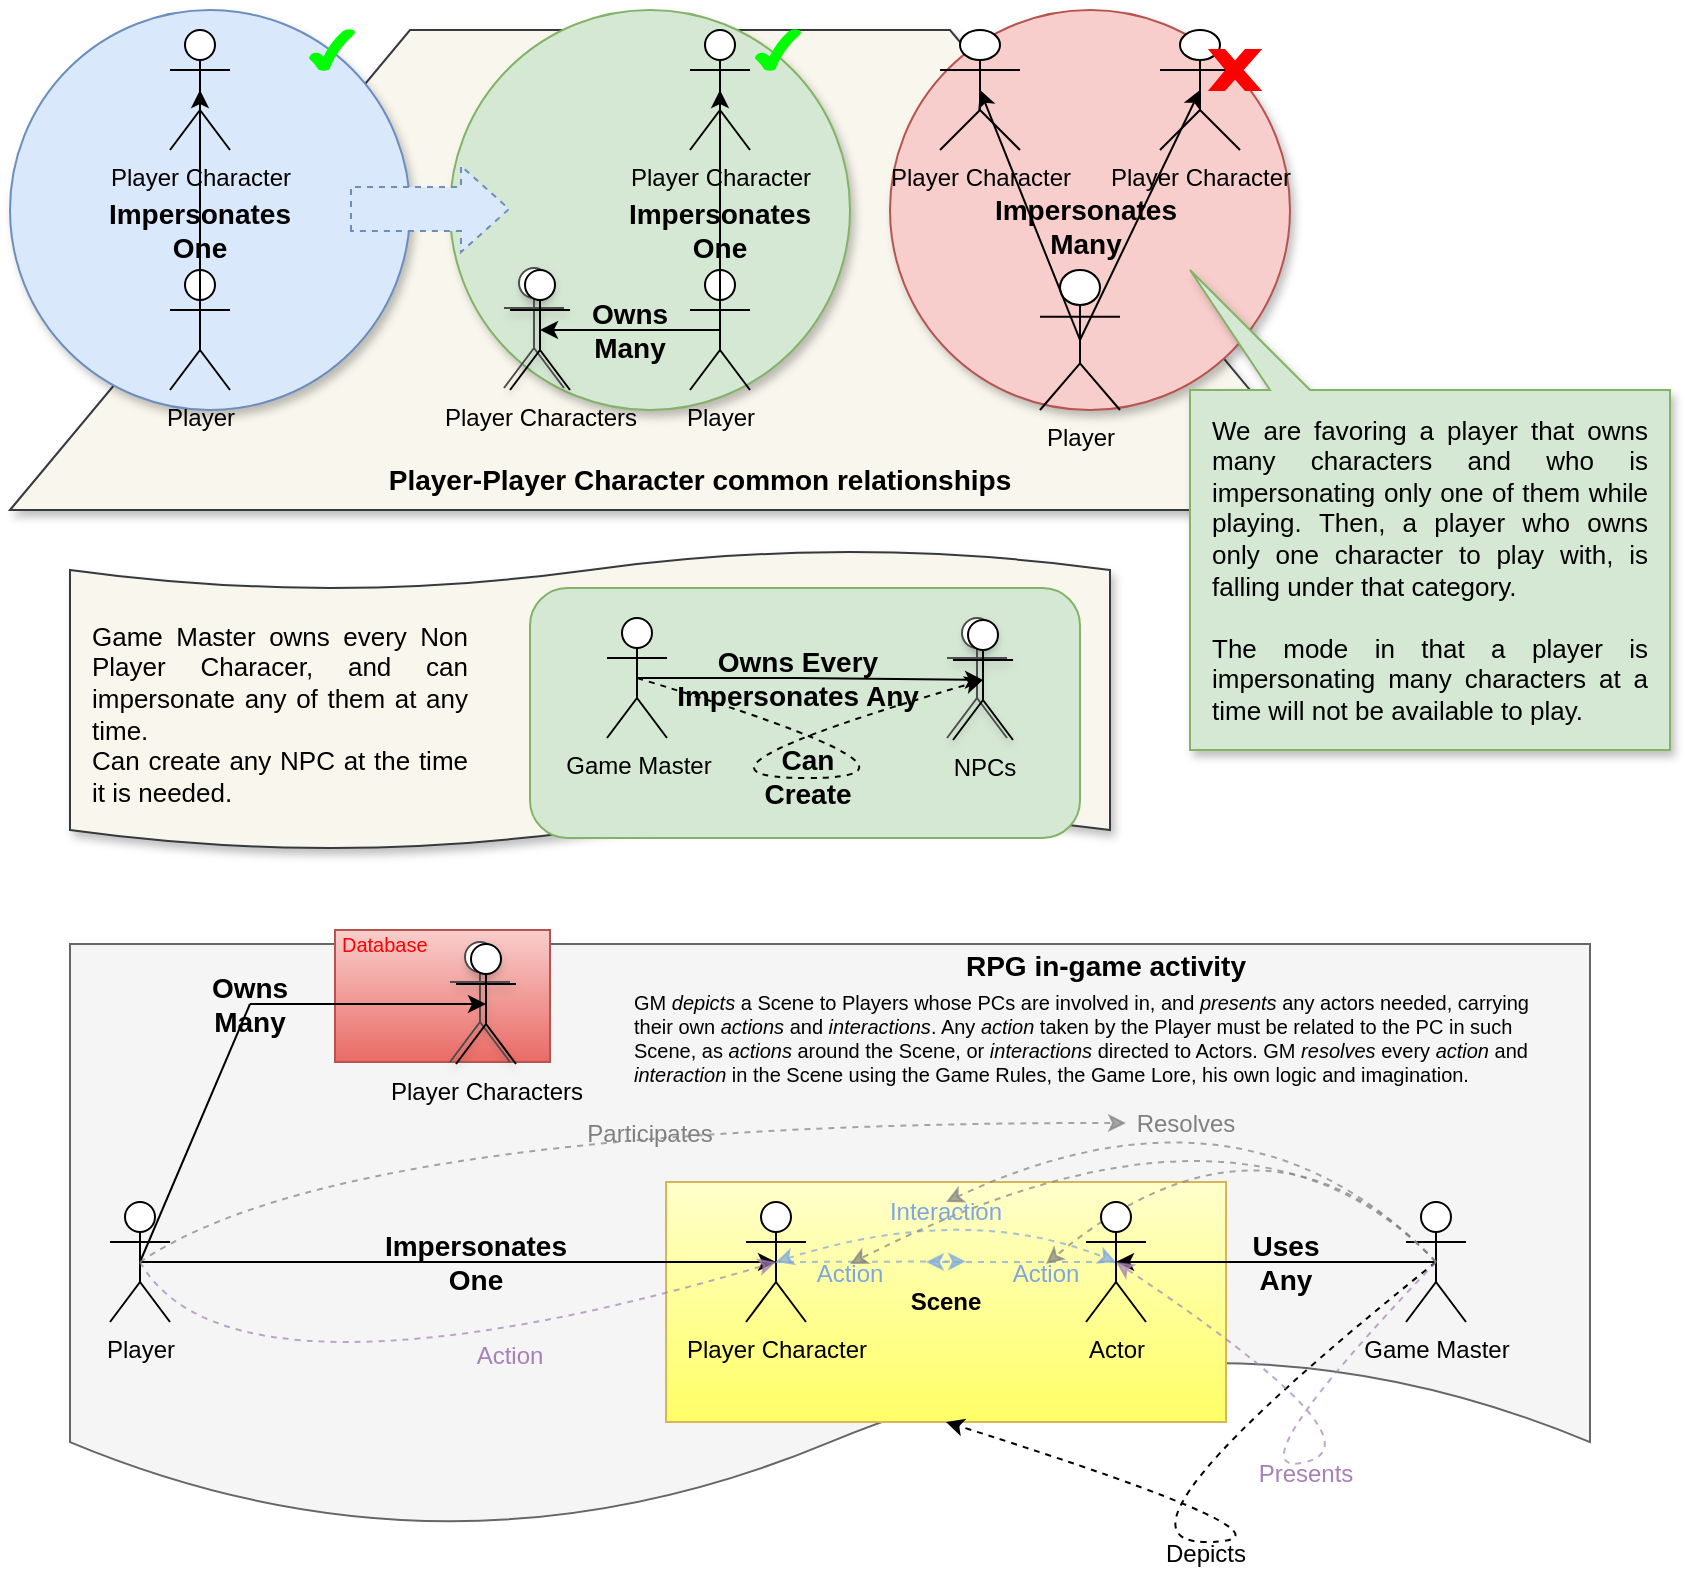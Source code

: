 <mxfile version="20.3.7" type="github">
  <diagram id="R2lEEEUBdFMjLlhIrx00" name="Page-1">
    <mxGraphModel dx="1422" dy="833" grid="1" gridSize="10" guides="1" tooltips="1" connect="1" arrows="1" fold="1" page="1" pageScale="1" pageWidth="850" pageHeight="1100" math="0" shadow="0" extFonts="Permanent Marker^https://fonts.googleapis.com/css?family=Permanent+Marker">
      <root>
        <mxCell id="0" />
        <mxCell id="1" parent="0" />
        <mxCell id="aou195hVtxNa3PgW23SX-64" value="" style="group" parent="1" vertex="1" connectable="0">
          <mxGeometry x="40" y="280" width="520" height="150" as="geometry" />
        </mxCell>
        <mxCell id="aou195hVtxNa3PgW23SX-57" value="" style="shape=tape;whiteSpace=wrap;html=1;shadow=1;fontSize=14;size=0.133;fillColor=#f9f7ed;strokeColor=#36393d;" parent="aou195hVtxNa3PgW23SX-64" vertex="1">
          <mxGeometry width="520" height="150" as="geometry" />
        </mxCell>
        <mxCell id="aou195hVtxNa3PgW23SX-55" value="" style="group" parent="aou195hVtxNa3PgW23SX-64" vertex="1" connectable="0">
          <mxGeometry x="230" y="19" width="275" height="125" as="geometry" />
        </mxCell>
        <mxCell id="aou195hVtxNa3PgW23SX-54" value="" style="rounded=1;whiteSpace=wrap;html=1;shadow=0;strokeColor=#82b366;fontSize=14;fillColor=#d5e8d4;" parent="aou195hVtxNa3PgW23SX-55" vertex="1">
          <mxGeometry width="275" height="125" as="geometry" />
        </mxCell>
        <mxCell id="aou195hVtxNa3PgW23SX-9" value="Game Master" style="shape=umlActor;verticalLabelPosition=bottom;verticalAlign=top;html=1;outlineConnect=0;" parent="aou195hVtxNa3PgW23SX-55" vertex="1">
          <mxGeometry x="38.5" y="15" width="30" height="60" as="geometry" />
        </mxCell>
        <mxCell id="aou195hVtxNa3PgW23SX-45" value="" style="shape=umlActor;verticalLabelPosition=bottom;verticalAlign=top;html=1;outlineConnect=0;strokeColor=#4D4D4D;shadow=1;container=0;" parent="aou195hVtxNa3PgW23SX-55" vertex="1">
          <mxGeometry x="208.5" y="15" width="30" height="60" as="geometry" />
        </mxCell>
        <mxCell id="aou195hVtxNa3PgW23SX-46" value="NPCs" style="shape=umlActor;verticalLabelPosition=bottom;verticalAlign=top;html=1;outlineConnect=0;container=0;" parent="aou195hVtxNa3PgW23SX-55" vertex="1">
          <mxGeometry x="211.5" y="16" width="30" height="60" as="geometry" />
        </mxCell>
        <mxCell id="aou195hVtxNa3PgW23SX-47" value="" style="endArrow=classic;html=1;rounded=0;fontSize=14;exitX=0.5;exitY=0.5;exitDx=0;exitDy=0;exitPerimeter=0;entryX=0.5;entryY=0.5;entryDx=0;entryDy=0;entryPerimeter=0;startArrow=none;" parent="aou195hVtxNa3PgW23SX-55" source="aou195hVtxNa3PgW23SX-48" target="aou195hVtxNa3PgW23SX-46" edge="1">
          <mxGeometry width="50" height="50" relative="1" as="geometry">
            <mxPoint x="158.5" y="205" as="sourcePoint" />
            <mxPoint x="208.5" y="155" as="targetPoint" />
          </mxGeometry>
        </mxCell>
        <mxCell id="aou195hVtxNa3PgW23SX-48" value="&lt;b&gt;Owns Every&lt;br&gt;Impersonates Any&lt;br&gt;&lt;/b&gt;" style="text;html=1;strokeColor=none;fillColor=none;align=center;verticalAlign=middle;whiteSpace=wrap;rounded=0;fontSize=14;container=0;" parent="aou195hVtxNa3PgW23SX-55" vertex="1">
          <mxGeometry x="68.5" y="30" width="130" height="30" as="geometry" />
        </mxCell>
        <mxCell id="aou195hVtxNa3PgW23SX-49" value="" style="endArrow=none;html=1;rounded=0;fontSize=14;exitX=0.5;exitY=0.5;exitDx=0;exitDy=0;exitPerimeter=0;entryX=0.5;entryY=0.5;entryDx=0;entryDy=0;entryPerimeter=0;" parent="aou195hVtxNa3PgW23SX-55" source="aou195hVtxNa3PgW23SX-9" target="aou195hVtxNa3PgW23SX-48" edge="1">
          <mxGeometry width="50" height="50" relative="1" as="geometry">
            <mxPoint x="53.5" y="45" as="sourcePoint" />
            <mxPoint x="226.5" y="46" as="targetPoint" />
          </mxGeometry>
        </mxCell>
        <mxCell id="aou195hVtxNa3PgW23SX-52" value="" style="curved=1;endArrow=classic;html=1;rounded=0;fontSize=14;exitX=0.5;exitY=0.5;exitDx=0;exitDy=0;exitPerimeter=0;entryX=0.5;entryY=0.5;entryDx=0;entryDy=0;entryPerimeter=0;dashed=1;" parent="aou195hVtxNa3PgW23SX-55" source="aou195hVtxNa3PgW23SX-9" target="aou195hVtxNa3PgW23SX-46" edge="1">
          <mxGeometry width="50" height="50" relative="1" as="geometry">
            <mxPoint x="268.5" y="265" as="sourcePoint" />
            <mxPoint x="318.5" y="215" as="targetPoint" />
            <Array as="points">
              <mxPoint x="218.5" y="95" />
              <mxPoint x="58.5" y="95" />
            </Array>
          </mxGeometry>
        </mxCell>
        <mxCell id="aou195hVtxNa3PgW23SX-53" value="&lt;b&gt;Can&lt;br&gt;Create&lt;/b&gt;" style="text;html=1;strokeColor=none;fillColor=none;align=center;verticalAlign=middle;whiteSpace=wrap;rounded=0;shadow=0;fontSize=14;" parent="aou195hVtxNa3PgW23SX-55" vertex="1">
          <mxGeometry x="108.5" y="79" width="60" height="30" as="geometry" />
        </mxCell>
        <mxCell id="aou195hVtxNa3PgW23SX-56" value="&lt;div style=&quot;text-align: justify; font-size: 13px;&quot;&gt;&lt;font style=&quot;font-size: 13px;&quot;&gt;Game Master owns every Non Player Characer, and can impersonate any of them at any time.&lt;/font&gt;&lt;/div&gt;&lt;div style=&quot;text-align: justify; font-size: 13px;&quot;&gt;&lt;font style=&quot;font-size: 13px;&quot;&gt;Can create any NPC at the time it is needed.&lt;/font&gt;&lt;/div&gt;" style="text;html=1;strokeColor=none;fillColor=none;align=center;verticalAlign=middle;whiteSpace=wrap;rounded=0;shadow=0;fontSize=14;" parent="aou195hVtxNa3PgW23SX-64" vertex="1">
          <mxGeometry x="10" y="19" width="190" height="125" as="geometry" />
        </mxCell>
        <mxCell id="ZuMW4sjzyDr7PXu_pNEu-15" value="" style="group" parent="1" vertex="1" connectable="0">
          <mxGeometry x="10" y="10" width="830" height="370" as="geometry" />
        </mxCell>
        <mxCell id="aou195hVtxNa3PgW23SX-34" value="" style="group;" parent="ZuMW4sjzyDr7PXu_pNEu-15" vertex="1" connectable="0">
          <mxGeometry width="670" height="250" as="geometry" />
        </mxCell>
        <mxCell id="aou195hVtxNa3PgW23SX-58" value="" style="shape=trapezoid;perimeter=trapezoidPerimeter;whiteSpace=wrap;html=1;fixedSize=1;shadow=1;strokeColor=#36393d;fontSize=14;fillColor=#f9f7ed;size=200;" parent="aou195hVtxNa3PgW23SX-34" vertex="1">
          <mxGeometry y="10" width="670" height="240" as="geometry" />
        </mxCell>
        <mxCell id="aou195hVtxNa3PgW23SX-33" value="" style="ellipse;whiteSpace=wrap;html=1;aspect=fixed;shadow=1;strokeColor=#6c8ebf;fontSize=14;fillColor=#dae8fc;container=0;" parent="aou195hVtxNa3PgW23SX-34" vertex="1">
          <mxGeometry width="200" height="200" as="geometry" />
        </mxCell>
        <mxCell id="aou195hVtxNa3PgW23SX-2" value="Player" style="shape=umlActor;verticalLabelPosition=bottom;verticalAlign=top;html=1;outlineConnect=0;container=0;" parent="aou195hVtxNa3PgW23SX-34" vertex="1">
          <mxGeometry x="80" y="130" width="30" height="60" as="geometry" />
        </mxCell>
        <mxCell id="aou195hVtxNa3PgW23SX-11" value="Player Character" style="shape=umlActor;verticalLabelPosition=bottom;verticalAlign=top;html=1;outlineConnect=0;container=0;" parent="aou195hVtxNa3PgW23SX-34" vertex="1">
          <mxGeometry x="80" y="10" width="30" height="60" as="geometry" />
        </mxCell>
        <mxCell id="aou195hVtxNa3PgW23SX-27" value="&lt;b&gt;Impersonates&lt;br&gt;One&lt;br&gt;&lt;/b&gt;" style="text;html=1;strokeColor=none;fillColor=none;align=center;verticalAlign=middle;whiteSpace=wrap;rounded=0;fontSize=14;container=0;" parent="aou195hVtxNa3PgW23SX-34" vertex="1">
          <mxGeometry x="45" y="95" width="100" height="30" as="geometry" />
        </mxCell>
        <mxCell id="aou195hVtxNa3PgW23SX-28" value="" style="endArrow=classic;html=1;rounded=0;fontSize=14;exitX=0.5;exitY=0.5;exitDx=0;exitDy=0;exitPerimeter=0;entryX=0.5;entryY=0.5;entryDx=0;entryDy=0;entryPerimeter=0;" parent="aou195hVtxNa3PgW23SX-34" source="aou195hVtxNa3PgW23SX-2" target="aou195hVtxNa3PgW23SX-11" edge="1">
          <mxGeometry width="50" height="50" relative="1" as="geometry">
            <mxPoint x="100" y="160" as="sourcePoint" />
            <mxPoint x="100" y="40" as="targetPoint" />
          </mxGeometry>
        </mxCell>
        <mxCell id="aou195hVtxNa3PgW23SX-37" value="" style="verticalLabelPosition=bottom;verticalAlign=top;html=1;shape=mxgraph.basic.tick;shadow=0;strokeColor=#00FF00;fontSize=14;fillColor=#00FF00;" parent="aou195hVtxNa3PgW23SX-34" vertex="1">
          <mxGeometry x="150" y="10" width="22" height="20" as="geometry" />
        </mxCell>
        <mxCell id="aou195hVtxNa3PgW23SX-42" value="&lt;b&gt;Player-Player Character common relationships&lt;/b&gt;" style="text;html=1;strokeColor=none;fillColor=none;align=center;verticalAlign=middle;whiteSpace=wrap;rounded=0;shadow=0;fontSize=14;" parent="aou195hVtxNa3PgW23SX-34" vertex="1">
          <mxGeometry x="180" y="220" width="330" height="30" as="geometry" />
        </mxCell>
        <mxCell id="aou195hVtxNa3PgW23SX-35" value="" style="group" parent="ZuMW4sjzyDr7PXu_pNEu-15" vertex="1" connectable="0">
          <mxGeometry x="220" width="200" height="200" as="geometry" />
        </mxCell>
        <mxCell id="aou195hVtxNa3PgW23SX-32" value="" style="ellipse;whiteSpace=wrap;html=1;aspect=fixed;shadow=1;strokeColor=#82b366;fontSize=14;fillColor=#d5e8d4;container=0;" parent="aou195hVtxNa3PgW23SX-35" vertex="1">
          <mxGeometry width="200" height="200" as="geometry" />
        </mxCell>
        <mxCell id="aou195hVtxNa3PgW23SX-26" value="" style="shape=umlActor;verticalLabelPosition=bottom;verticalAlign=top;html=1;outlineConnect=0;strokeColor=#4D4D4D;shadow=1;container=0;" parent="aou195hVtxNa3PgW23SX-35" vertex="1">
          <mxGeometry x="27" y="129" width="30" height="60" as="geometry" />
        </mxCell>
        <mxCell id="aou195hVtxNa3PgW23SX-6" value="Player" style="shape=umlActor;verticalLabelPosition=bottom;verticalAlign=top;html=1;outlineConnect=0;container=0;" parent="aou195hVtxNa3PgW23SX-35" vertex="1">
          <mxGeometry x="120" y="130" width="30" height="60" as="geometry" />
        </mxCell>
        <mxCell id="aou195hVtxNa3PgW23SX-12" value="Player Characters" style="shape=umlActor;verticalLabelPosition=bottom;verticalAlign=top;html=1;outlineConnect=0;container=0;" parent="aou195hVtxNa3PgW23SX-35" vertex="1">
          <mxGeometry x="30" y="130" width="30" height="60" as="geometry" />
        </mxCell>
        <mxCell id="aou195hVtxNa3PgW23SX-13" value="Player Character" style="shape=umlActor;verticalLabelPosition=bottom;verticalAlign=top;html=1;outlineConnect=0;container=0;" parent="aou195hVtxNa3PgW23SX-35" vertex="1">
          <mxGeometry x="120" y="10" width="30" height="60" as="geometry" />
        </mxCell>
        <mxCell id="aou195hVtxNa3PgW23SX-21" value="" style="endArrow=classic;html=1;rounded=0;fontSize=14;exitX=0.5;exitY=0.5;exitDx=0;exitDy=0;exitPerimeter=0;entryX=0.5;entryY=0.5;entryDx=0;entryDy=0;entryPerimeter=0;" parent="aou195hVtxNa3PgW23SX-35" source="aou195hVtxNa3PgW23SX-6" target="aou195hVtxNa3PgW23SX-13" edge="1">
          <mxGeometry width="50" height="50" relative="1" as="geometry">
            <mxPoint x="220" y="160" as="sourcePoint" />
            <mxPoint x="270" y="110" as="targetPoint" />
          </mxGeometry>
        </mxCell>
        <mxCell id="aou195hVtxNa3PgW23SX-22" value="&lt;b&gt;Impersonates&lt;br&gt;One&lt;br&gt;&lt;/b&gt;" style="text;html=1;strokeColor=none;fillColor=none;align=center;verticalAlign=middle;whiteSpace=wrap;rounded=0;fontSize=14;container=0;" parent="aou195hVtxNa3PgW23SX-35" vertex="1">
          <mxGeometry x="85" y="95" width="100" height="30" as="geometry" />
        </mxCell>
        <mxCell id="aou195hVtxNa3PgW23SX-23" value="" style="endArrow=classic;html=1;rounded=0;fontSize=14;exitX=0.5;exitY=0.5;exitDx=0;exitDy=0;exitPerimeter=0;entryX=0.5;entryY=0.5;entryDx=0;entryDy=0;entryPerimeter=0;startArrow=none;" parent="aou195hVtxNa3PgW23SX-35" source="aou195hVtxNa3PgW23SX-24" target="aou195hVtxNa3PgW23SX-12" edge="1">
          <mxGeometry width="50" height="50" relative="1" as="geometry">
            <mxPoint x="220" y="180" as="sourcePoint" />
            <mxPoint x="270" y="130" as="targetPoint" />
          </mxGeometry>
        </mxCell>
        <mxCell id="aou195hVtxNa3PgW23SX-24" value="&lt;b&gt;Owns&lt;br&gt;Many&lt;br&gt;&lt;/b&gt;" style="text;html=1;strokeColor=none;fillColor=none;align=center;verticalAlign=middle;whiteSpace=wrap;rounded=0;fontSize=14;container=0;" parent="aou195hVtxNa3PgW23SX-35" vertex="1">
          <mxGeometry x="60" y="145" width="60" height="30" as="geometry" />
        </mxCell>
        <mxCell id="aou195hVtxNa3PgW23SX-25" value="" style="endArrow=none;html=1;rounded=0;fontSize=14;exitX=0.5;exitY=0.5;exitDx=0;exitDy=0;exitPerimeter=0;entryX=0.5;entryY=0.5;entryDx=0;entryDy=0;entryPerimeter=0;" parent="aou195hVtxNa3PgW23SX-35" source="aou195hVtxNa3PgW23SX-6" target="aou195hVtxNa3PgW23SX-24" edge="1">
          <mxGeometry width="50" height="50" relative="1" as="geometry">
            <mxPoint x="135" y="160" as="sourcePoint" />
            <mxPoint x="45" y="160" as="targetPoint" />
          </mxGeometry>
        </mxCell>
        <mxCell id="aou195hVtxNa3PgW23SX-38" value="" style="verticalLabelPosition=bottom;verticalAlign=top;html=1;shape=mxgraph.basic.tick;shadow=0;strokeColor=#00FF00;fontSize=14;fillColor=#00FF00;" parent="aou195hVtxNa3PgW23SX-35" vertex="1">
          <mxGeometry x="153" y="10" width="22" height="20" as="geometry" />
        </mxCell>
        <mxCell id="aou195hVtxNa3PgW23SX-61" value="" style="shape=flexArrow;endArrow=classic;html=1;rounded=0;dashed=1;fontSize=14;width=22;endSize=7.67;fillColor=#dae8fc;strokeColor=#6c8ebf;" parent="aou195hVtxNa3PgW23SX-35" edge="1">
          <mxGeometry width="50" height="50" relative="1" as="geometry">
            <mxPoint x="-50" y="99.5" as="sourcePoint" />
            <mxPoint x="30" y="99.5" as="targetPoint" />
          </mxGeometry>
        </mxCell>
        <mxCell id="aou195hVtxNa3PgW23SX-36" value="" style="group" parent="ZuMW4sjzyDr7PXu_pNEu-15" vertex="1" connectable="0">
          <mxGeometry x="440" width="200" height="200" as="geometry" />
        </mxCell>
        <mxCell id="aou195hVtxNa3PgW23SX-29" value="" style="ellipse;whiteSpace=wrap;html=1;aspect=fixed;shadow=1;strokeColor=#b85450;fontSize=14;fillColor=#f8cecc;container=0;" parent="aou195hVtxNa3PgW23SX-36" vertex="1">
          <mxGeometry width="200" height="200" as="geometry" />
        </mxCell>
        <mxCell id="aou195hVtxNa3PgW23SX-5" value="Player" style="shape=umlActor;verticalLabelPosition=bottom;verticalAlign=top;html=1;outlineConnect=0;container=0;" parent="aou195hVtxNa3PgW23SX-36" vertex="1">
          <mxGeometry x="75" y="130" width="40" height="70" as="geometry" />
        </mxCell>
        <mxCell id="aou195hVtxNa3PgW23SX-14" value="Player Character" style="shape=umlActor;verticalLabelPosition=bottom;verticalAlign=top;html=1;outlineConnect=0;container=0;" parent="aou195hVtxNa3PgW23SX-36" vertex="1">
          <mxGeometry x="25" y="10" width="40" height="60" as="geometry" />
        </mxCell>
        <mxCell id="aou195hVtxNa3PgW23SX-15" value="Player Character" style="shape=umlActor;verticalLabelPosition=bottom;verticalAlign=top;html=1;outlineConnect=0;container=0;" parent="aou195hVtxNa3PgW23SX-36" vertex="1">
          <mxGeometry x="135" y="10" width="40" height="60" as="geometry" />
        </mxCell>
        <mxCell id="aou195hVtxNa3PgW23SX-16" value="" style="endArrow=classic;html=1;rounded=0;exitX=0.5;exitY=0.5;exitDx=0;exitDy=0;exitPerimeter=0;entryX=0.5;entryY=0.5;entryDx=0;entryDy=0;entryPerimeter=0;" parent="aou195hVtxNa3PgW23SX-36" source="aou195hVtxNa3PgW23SX-5" target="aou195hVtxNa3PgW23SX-14" edge="1">
          <mxGeometry width="50" height="50" relative="1" as="geometry">
            <mxPoint x="-205" y="-60" as="sourcePoint" />
            <mxPoint x="55" y="90" as="targetPoint" />
          </mxGeometry>
        </mxCell>
        <mxCell id="aou195hVtxNa3PgW23SX-17" value="" style="endArrow=classic;html=1;rounded=0;exitX=0.5;exitY=0.5;exitDx=0;exitDy=0;exitPerimeter=0;entryX=0.5;entryY=0.5;entryDx=0;entryDy=0;entryPerimeter=0;" parent="aou195hVtxNa3PgW23SX-36" source="aou195hVtxNa3PgW23SX-5" target="aou195hVtxNa3PgW23SX-15" edge="1">
          <mxGeometry width="50" height="50" relative="1" as="geometry">
            <mxPoint x="145" y="180" as="sourcePoint" />
            <mxPoint x="195" y="130" as="targetPoint" />
          </mxGeometry>
        </mxCell>
        <mxCell id="aou195hVtxNa3PgW23SX-18" value="&lt;font style=&quot;font-size: 14px;&quot;&gt;&lt;b&gt;Impersonates Many&lt;/b&gt;&lt;/font&gt;" style="text;html=1;strokeColor=none;fillColor=none;align=center;verticalAlign=middle;whiteSpace=wrap;rounded=0;container=0;" parent="aou195hVtxNa3PgW23SX-36" vertex="1">
          <mxGeometry x="48" y="93" width="100" height="30" as="geometry" />
        </mxCell>
        <mxCell id="aou195hVtxNa3PgW23SX-41" value="" style="verticalLabelPosition=bottom;verticalAlign=top;html=1;shape=mxgraph.basic.x;shadow=0;strokeColor=#FF0000;fontSize=14;fillColor=#FF0000;" parent="aou195hVtxNa3PgW23SX-36" vertex="1">
          <mxGeometry x="160" y="20" width="25" height="20" as="geometry" />
        </mxCell>
        <mxCell id="aou195hVtxNa3PgW23SX-59" value="" style="shape=callout;whiteSpace=wrap;html=1;perimeter=calloutPerimeter;shadow=1;strokeColor=#82b366;fontSize=14;fillColor=#d5e8d4;rotation=-180;position2=1;size=60;position=0.75;base=20;" parent="ZuMW4sjzyDr7PXu_pNEu-15" vertex="1">
          <mxGeometry x="590" y="130" width="240" height="240" as="geometry" />
        </mxCell>
        <mxCell id="aou195hVtxNa3PgW23SX-43" value="&lt;div style=&quot;text-align: justify; font-size: 13px;&quot;&gt;&lt;font style=&quot;font-size: 13px;&quot;&gt;&lt;span style=&quot;background-color: initial;&quot;&gt;We are favoring a player that owns many characters and who is impersonating only one of them while playing.&amp;nbsp;&lt;/span&gt;&lt;span style=&quot;background-color: initial;&quot;&gt;Then, a player who owns only one character to play with, is falling under that category.&lt;/span&gt;&lt;/font&gt;&lt;/div&gt;&lt;div style=&quot;text-align: justify; font-size: 13px;&quot;&gt;&lt;span style=&quot;background-color: initial;&quot;&gt;&lt;font style=&quot;font-size: 13px;&quot;&gt;&lt;br&gt;&lt;/font&gt;&lt;/span&gt;&lt;/div&gt;&lt;div style=&quot;text-align: justify; font-size: 13px;&quot;&gt;&lt;span style=&quot;background-color: initial;&quot;&gt;&lt;font style=&quot;font-size: 13px;&quot;&gt;The mode in that a player is impersonating many characters at a time will not be available to play.&lt;/font&gt;&lt;/span&gt;&lt;br&gt;&lt;/div&gt;" style="text;html=1;align=center;verticalAlign=middle;whiteSpace=wrap;rounded=0;shadow=0;fontSize=14;" parent="ZuMW4sjzyDr7PXu_pNEu-15" vertex="1">
          <mxGeometry x="600" y="200" width="220" height="160" as="geometry" />
        </mxCell>
        <mxCell id="bIGRko6XM1G6xnFG-4mg-47" value="" style="group" vertex="1" connectable="0" parent="1">
          <mxGeometry x="40" y="470" width="760" height="322" as="geometry" />
        </mxCell>
        <mxCell id="bIGRko6XM1G6xnFG-4mg-45" value="" style="shape=document;whiteSpace=wrap;html=1;boundedLbl=1;fontSize=14;fontColor=#333333;fillColor=#f5f5f5;strokeColor=#666666;" vertex="1" parent="bIGRko6XM1G6xnFG-4mg-47">
          <mxGeometry y="7" width="760" height="293" as="geometry" />
        </mxCell>
        <mxCell id="bIGRko6XM1G6xnFG-4mg-42" value="&lt;font style=&quot;font-size: 10px;&quot;&gt;Database&lt;/font&gt;" style="rounded=0;whiteSpace=wrap;html=1;align=left;verticalAlign=top;fontSize=10;spacing=0;spacingTop=-3;spacingLeft=3;fillColor=#f8cecc;gradientColor=#ea6b66;strokeColor=#b85450;fontColor=#FF0000;" vertex="1" parent="bIGRko6XM1G6xnFG-4mg-47">
          <mxGeometry x="132.5" width="107.5" height="66" as="geometry" />
        </mxCell>
        <mxCell id="xYm1li1c4TxU5nElEBFN-1" value="&lt;b&gt;Scene&lt;/b&gt;" style="rounded=0;whiteSpace=wrap;html=1;fillColor=#FFFFCC;strokeColor=#d6b656;gradientColor=#FFFF66;" parent="bIGRko6XM1G6xnFG-4mg-47" vertex="1">
          <mxGeometry x="298" y="126" width="280" height="120" as="geometry" />
        </mxCell>
        <mxCell id="ZuMW4sjzyDr7PXu_pNEu-3" value="" style="shape=umlActor;verticalLabelPosition=bottom;verticalAlign=top;html=1;outlineConnect=0;strokeColor=#4D4D4D;shadow=1;container=0;" parent="bIGRko6XM1G6xnFG-4mg-47" vertex="1">
          <mxGeometry x="190" y="6" width="30" height="60" as="geometry" />
        </mxCell>
        <mxCell id="ZuMW4sjzyDr7PXu_pNEu-4" value="Player" style="shape=umlActor;verticalLabelPosition=bottom;verticalAlign=top;html=1;outlineConnect=0;container=0;" parent="bIGRko6XM1G6xnFG-4mg-47" vertex="1">
          <mxGeometry x="20" y="136" width="30" height="60" as="geometry" />
        </mxCell>
        <mxCell id="ZuMW4sjzyDr7PXu_pNEu-5" value="Player Characters" style="shape=umlActor;verticalLabelPosition=bottom;verticalAlign=top;html=1;outlineConnect=0;container=0;" parent="bIGRko6XM1G6xnFG-4mg-47" vertex="1">
          <mxGeometry x="193" y="7" width="30" height="60" as="geometry" />
        </mxCell>
        <mxCell id="ZuMW4sjzyDr7PXu_pNEu-6" value="Player Character" style="shape=umlActor;verticalLabelPosition=bottom;verticalAlign=top;html=1;outlineConnect=0;container=0;" parent="bIGRko6XM1G6xnFG-4mg-47" vertex="1">
          <mxGeometry x="338" y="136" width="30" height="60" as="geometry" />
        </mxCell>
        <mxCell id="ZuMW4sjzyDr7PXu_pNEu-7" value="" style="endArrow=classic;html=1;rounded=0;fontSize=14;exitX=0.5;exitY=0.5;exitDx=0;exitDy=0;exitPerimeter=0;entryX=0.5;entryY=0.5;entryDx=0;entryDy=0;entryPerimeter=0;startArrow=none;" parent="bIGRko6XM1G6xnFG-4mg-47" target="ZuMW4sjzyDr7PXu_pNEu-6" edge="1">
          <mxGeometry width="50" height="50" relative="1" as="geometry">
            <mxPoint x="240" y="166" as="sourcePoint" />
            <mxPoint x="451" y="116" as="targetPoint" />
          </mxGeometry>
        </mxCell>
        <mxCell id="ZuMW4sjzyDr7PXu_pNEu-9" value="" style="endArrow=classic;html=1;rounded=0;fontSize=14;exitX=0.5;exitY=0.5;exitDx=0;exitDy=0;exitPerimeter=0;entryX=0.5;entryY=0.5;entryDx=0;entryDy=0;entryPerimeter=0;startArrow=none;" parent="bIGRko6XM1G6xnFG-4mg-47" source="ZuMW4sjzyDr7PXu_pNEu-10" target="ZuMW4sjzyDr7PXu_pNEu-5" edge="1">
          <mxGeometry width="50" height="50" relative="1" as="geometry">
            <mxPoint x="153" y="186" as="sourcePoint" />
            <mxPoint x="203" y="136" as="targetPoint" />
          </mxGeometry>
        </mxCell>
        <mxCell id="ZuMW4sjzyDr7PXu_pNEu-10" value="&lt;b&gt;Owns&lt;br&gt;Many&lt;br&gt;&lt;/b&gt;" style="text;html=1;strokeColor=none;fillColor=none;align=center;verticalAlign=middle;whiteSpace=wrap;rounded=0;fontSize=14;container=0;" parent="bIGRko6XM1G6xnFG-4mg-47" vertex="1">
          <mxGeometry x="60" y="22" width="60" height="30" as="geometry" />
        </mxCell>
        <mxCell id="ZuMW4sjzyDr7PXu_pNEu-11" value="" style="endArrow=none;html=1;rounded=0;fontSize=14;exitX=0.5;exitY=0.5;exitDx=0;exitDy=0;exitPerimeter=0;entryX=0.5;entryY=0.5;entryDx=0;entryDy=0;entryPerimeter=0;" parent="bIGRko6XM1G6xnFG-4mg-47" source="ZuMW4sjzyDr7PXu_pNEu-4" target="ZuMW4sjzyDr7PXu_pNEu-10" edge="1">
          <mxGeometry width="50" height="50" relative="1" as="geometry">
            <mxPoint x="188" y="166" as="sourcePoint" />
            <mxPoint x="98" y="166" as="targetPoint" />
          </mxGeometry>
        </mxCell>
        <mxCell id="ZuMW4sjzyDr7PXu_pNEu-8" value="&lt;b&gt;Impersonates&lt;br&gt;One&lt;br&gt;&lt;/b&gt;" style="text;html=1;strokeColor=none;fillColor=none;align=center;verticalAlign=middle;whiteSpace=wrap;rounded=0;fontSize=14;container=0;" parent="bIGRko6XM1G6xnFG-4mg-47" vertex="1">
          <mxGeometry x="153" y="151" width="100" height="30" as="geometry" />
        </mxCell>
        <mxCell id="ZuMW4sjzyDr7PXu_pNEu-16" value="" style="endArrow=none;html=1;rounded=0;fontSize=14;exitX=0.5;exitY=0.5;exitDx=0;exitDy=0;exitPerimeter=0;entryX=0.5;entryY=0.5;entryDx=0;entryDy=0;entryPerimeter=0;" parent="bIGRko6XM1G6xnFG-4mg-47" source="ZuMW4sjzyDr7PXu_pNEu-4" edge="1">
          <mxGeometry width="50" height="50" relative="1" as="geometry">
            <mxPoint x="245" y="166" as="sourcePoint" />
            <mxPoint x="322" y="166" as="targetPoint" />
          </mxGeometry>
        </mxCell>
        <mxCell id="ZuMW4sjzyDr7PXu_pNEu-18" value="Game Master" style="shape=umlActor;verticalLabelPosition=bottom;verticalAlign=top;html=1;outlineConnect=0;" parent="bIGRko6XM1G6xnFG-4mg-47" vertex="1">
          <mxGeometry x="668" y="136" width="30" height="60" as="geometry" />
        </mxCell>
        <mxCell id="ZuMW4sjzyDr7PXu_pNEu-19" value="" style="endArrow=classic;html=1;rounded=0;exitX=0.5;exitY=0.5;exitDx=0;exitDy=0;exitPerimeter=0;entryX=0.5;entryY=0.5;entryDx=0;entryDy=0;entryPerimeter=0;" parent="bIGRko6XM1G6xnFG-4mg-47" source="ZuMW4sjzyDr7PXu_pNEu-18" target="ZuMW4sjzyDr7PXu_pNEu-17" edge="1">
          <mxGeometry width="50" height="50" relative="1" as="geometry">
            <mxPoint x="828" y="56" as="sourcePoint" />
            <mxPoint x="878" y="6" as="targetPoint" />
          </mxGeometry>
        </mxCell>
        <mxCell id="ZuMW4sjzyDr7PXu_pNEu-20" value="&lt;b&gt;Uses&lt;br&gt;Any&lt;br&gt;&lt;/b&gt;" style="text;html=1;strokeColor=none;fillColor=none;align=center;verticalAlign=middle;whiteSpace=wrap;rounded=0;fontSize=14;container=0;" parent="bIGRko6XM1G6xnFG-4mg-47" vertex="1">
          <mxGeometry x="558" y="151" width="100" height="30" as="geometry" />
        </mxCell>
        <mxCell id="bIGRko6XM1G6xnFG-4mg-3" value="" style="curved=1;endArrow=classic;html=1;rounded=0;dashed=1;exitX=0.5;exitY=0.5;exitDx=0;exitDy=0;exitPerimeter=0;entryX=0.5;entryY=1;entryDx=0;entryDy=0;" edge="1" parent="bIGRko6XM1G6xnFG-4mg-47" source="ZuMW4sjzyDr7PXu_pNEu-18" target="xYm1li1c4TxU5nElEBFN-1">
          <mxGeometry width="50" height="50" relative="1" as="geometry">
            <mxPoint x="693" y="176" as="sourcePoint" />
            <mxPoint x="528" y="256" as="targetPoint" />
            <Array as="points">
              <mxPoint x="508" y="306" />
              <mxPoint x="628" y="306" />
            </Array>
          </mxGeometry>
        </mxCell>
        <mxCell id="bIGRko6XM1G6xnFG-4mg-7" value="Depicts" style="text;html=1;strokeColor=none;fillColor=none;align=center;verticalAlign=middle;whiteSpace=wrap;rounded=0;" vertex="1" parent="bIGRko6XM1G6xnFG-4mg-47">
          <mxGeometry x="538" y="302" width="60" height="20" as="geometry" />
        </mxCell>
        <mxCell id="bIGRko6XM1G6xnFG-4mg-8" value="Presents" style="text;html=1;strokeColor=none;fillColor=none;align=center;verticalAlign=middle;whiteSpace=wrap;rounded=0;fontColor=#A680B8;" vertex="1" parent="bIGRko6XM1G6xnFG-4mg-47">
          <mxGeometry x="588" y="264" width="60" height="15" as="geometry" />
        </mxCell>
        <mxCell id="bIGRko6XM1G6xnFG-4mg-11" value="" style="curved=1;endArrow=classic;html=1;rounded=0;exitX=0.5;exitY=0.5;exitDx=0;exitDy=0;exitPerimeter=0;entryX=0.5;entryY=0.5;entryDx=0;entryDy=0;dashed=1;entryPerimeter=0;strokeColor=#A680B8;opacity=70;" edge="1" parent="bIGRko6XM1G6xnFG-4mg-47" target="ZuMW4sjzyDr7PXu_pNEu-17">
          <mxGeometry width="50" height="50" relative="1" as="geometry">
            <mxPoint x="683" y="166" as="sourcePoint" />
            <mxPoint x="518" y="126" as="targetPoint" />
            <Array as="points">
              <mxPoint x="578" y="276" />
              <mxPoint x="658" y="256" />
            </Array>
          </mxGeometry>
        </mxCell>
        <mxCell id="bIGRko6XM1G6xnFG-4mg-24" value="" style="curved=1;endArrow=classic;html=1;rounded=0;dashed=1;exitX=0.5;exitY=0.5;exitDx=0;exitDy=0;exitPerimeter=0;entryX=0.5;entryY=0.5;entryDx=0;entryDy=0;entryPerimeter=0;fontColor=#A680B8;strokeColor=#A680B8;opacity=70;" edge="1" parent="bIGRko6XM1G6xnFG-4mg-47" source="ZuMW4sjzyDr7PXu_pNEu-4" target="ZuMW4sjzyDr7PXu_pNEu-6">
          <mxGeometry width="50" height="50" relative="1" as="geometry">
            <mxPoint x="278" y="306" as="sourcePoint" />
            <mxPoint x="328" y="256" as="targetPoint" />
            <Array as="points">
              <mxPoint x="58" y="206" />
              <mxPoint x="218" y="206" />
            </Array>
          </mxGeometry>
        </mxCell>
        <mxCell id="bIGRko6XM1G6xnFG-4mg-25" value="" style="endArrow=classic;html=1;rounded=0;dashed=1;exitX=0.5;exitY=0.5;exitDx=0;exitDy=0;exitPerimeter=0;strokeColor=#7EA6E0;opacity=70;" edge="1" parent="bIGRko6XM1G6xnFG-4mg-47" source="ZuMW4sjzyDr7PXu_pNEu-6">
          <mxGeometry width="50" height="50" relative="1" as="geometry">
            <mxPoint x="348" y="165.71" as="sourcePoint" />
            <mxPoint x="448" y="165.71" as="targetPoint" />
          </mxGeometry>
        </mxCell>
        <mxCell id="bIGRko6XM1G6xnFG-4mg-27" value="Action" style="text;html=1;strokeColor=none;fillColor=none;align=center;verticalAlign=middle;whiteSpace=wrap;rounded=0;fontColor=#7EA6E0;opacity=70;" vertex="1" parent="bIGRko6XM1G6xnFG-4mg-47">
          <mxGeometry x="370" y="167" width="40" height="10" as="geometry" />
        </mxCell>
        <mxCell id="bIGRko6XM1G6xnFG-4mg-28" value="Action" style="text;html=1;strokeColor=none;fillColor=none;align=center;verticalAlign=middle;whiteSpace=wrap;rounded=0;fontColor=#A680B8;" vertex="1" parent="bIGRko6XM1G6xnFG-4mg-47">
          <mxGeometry x="200" y="208" width="40" height="10" as="geometry" />
        </mxCell>
        <mxCell id="bIGRko6XM1G6xnFG-4mg-29" value="" style="endArrow=classic;startArrow=classic;html=1;dashed=1;exitX=0.5;exitY=0.5;exitDx=0;exitDy=0;exitPerimeter=0;entryX=0.5;entryY=0.5;entryDx=0;entryDy=0;entryPerimeter=0;curved=1;strokeColor=#7EA6E0;opacity=70;" edge="1" parent="bIGRko6XM1G6xnFG-4mg-47" source="ZuMW4sjzyDr7PXu_pNEu-6" target="ZuMW4sjzyDr7PXu_pNEu-17">
          <mxGeometry width="50" height="50" relative="1" as="geometry">
            <mxPoint x="158" y="326" as="sourcePoint" />
            <mxPoint x="238" y="326" as="targetPoint" />
            <Array as="points">
              <mxPoint x="448" y="136" />
            </Array>
          </mxGeometry>
        </mxCell>
        <mxCell id="bIGRko6XM1G6xnFG-4mg-31" value="" style="endArrow=classic;html=1;rounded=0;dashed=1;exitX=0.5;exitY=0.5;exitDx=0;exitDy=0;exitPerimeter=0;strokeColor=#7EA6E0;opacity=70;" edge="1" parent="bIGRko6XM1G6xnFG-4mg-47" source="ZuMW4sjzyDr7PXu_pNEu-17">
          <mxGeometry width="50" height="50" relative="1" as="geometry">
            <mxPoint x="523" y="165.71" as="sourcePoint" />
            <mxPoint x="428" y="166" as="targetPoint" />
          </mxGeometry>
        </mxCell>
        <mxCell id="bIGRko6XM1G6xnFG-4mg-32" value="Action" style="text;html=1;strokeColor=none;fillColor=none;align=center;verticalAlign=middle;whiteSpace=wrap;rounded=0;fontColor=#7EA6E0;opacity=70;" vertex="1" parent="bIGRko6XM1G6xnFG-4mg-47">
          <mxGeometry x="468" y="167" width="40" height="10" as="geometry" />
        </mxCell>
        <mxCell id="bIGRko6XM1G6xnFG-4mg-35" value="" style="endArrow=classic;html=1;dashed=1;strokeColor=#808080;curved=1;entryX=0.5;entryY=0;entryDx=0;entryDy=0;exitX=0.5;exitY=0.5;exitDx=0;exitDy=0;exitPerimeter=0;opacity=70;" edge="1" parent="bIGRko6XM1G6xnFG-4mg-47" source="ZuMW4sjzyDr7PXu_pNEu-18" target="bIGRko6XM1G6xnFG-4mg-30">
          <mxGeometry width="50" height="50" relative="1" as="geometry">
            <mxPoint x="278" y="306" as="sourcePoint" />
            <mxPoint x="328" y="256" as="targetPoint" />
            <Array as="points">
              <mxPoint x="588" y="66" />
            </Array>
          </mxGeometry>
        </mxCell>
        <mxCell id="bIGRko6XM1G6xnFG-4mg-36" value="" style="endArrow=classic;html=1;dashed=1;strokeColor=#808080;curved=1;entryX=0.5;entryY=0;entryDx=0;entryDy=0;exitX=0.5;exitY=0.5;exitDx=0;exitDy=0;exitPerimeter=0;opacity=70;" edge="1" parent="bIGRko6XM1G6xnFG-4mg-47" source="ZuMW4sjzyDr7PXu_pNEu-18" target="bIGRko6XM1G6xnFG-4mg-27">
          <mxGeometry width="50" height="50" relative="1" as="geometry">
            <mxPoint x="683" y="166" as="sourcePoint" />
            <mxPoint x="438" y="136" as="targetPoint" />
            <Array as="points">
              <mxPoint x="588" y="66" />
            </Array>
          </mxGeometry>
        </mxCell>
        <mxCell id="bIGRko6XM1G6xnFG-4mg-30" value="Interaction" style="text;html=1;strokeColor=none;fillColor=none;align=center;verticalAlign=middle;whiteSpace=wrap;rounded=0;fontColor=#7EA6E0;opacity=70;" vertex="1" parent="bIGRko6XM1G6xnFG-4mg-47">
          <mxGeometry x="408" y="136" width="60" height="10" as="geometry" />
        </mxCell>
        <mxCell id="bIGRko6XM1G6xnFG-4mg-37" value="" style="endArrow=classic;html=1;dashed=1;strokeColor=#808080;curved=1;entryX=0.5;entryY=0;entryDx=0;entryDy=0;exitX=0.5;exitY=0.5;exitDx=0;exitDy=0;exitPerimeter=0;opacity=70;" edge="1" parent="bIGRko6XM1G6xnFG-4mg-47" source="ZuMW4sjzyDr7PXu_pNEu-18" target="bIGRko6XM1G6xnFG-4mg-32">
          <mxGeometry width="50" height="50" relative="1" as="geometry">
            <mxPoint x="693" y="176" as="sourcePoint" />
            <mxPoint x="400" y="177" as="targetPoint" />
            <Array as="points">
              <mxPoint x="598" y="76" />
            </Array>
          </mxGeometry>
        </mxCell>
        <mxCell id="ZuMW4sjzyDr7PXu_pNEu-17" value="Actor" style="shape=umlActor;verticalLabelPosition=bottom;verticalAlign=top;html=1;outlineConnect=0;" parent="bIGRko6XM1G6xnFG-4mg-47" vertex="1">
          <mxGeometry x="508" y="136" width="30" height="60" as="geometry" />
        </mxCell>
        <mxCell id="bIGRko6XM1G6xnFG-4mg-38" value="Resolves" style="text;html=1;strokeColor=none;fillColor=none;align=center;verticalAlign=middle;whiteSpace=wrap;rounded=0;fontColor=#808080;opacity=70;" vertex="1" parent="bIGRko6XM1G6xnFG-4mg-47">
          <mxGeometry x="528" y="86" width="60" height="21" as="geometry" />
        </mxCell>
        <mxCell id="bIGRko6XM1G6xnFG-4mg-39" value="" style="endArrow=classic;html=1;dashed=1;strokeColor=#808080;curved=1;exitX=0.5;exitY=0.5;exitDx=0;exitDy=0;exitPerimeter=0;entryX=0;entryY=0.5;entryDx=0;entryDy=0;opacity=70;" edge="1" parent="bIGRko6XM1G6xnFG-4mg-47" source="ZuMW4sjzyDr7PXu_pNEu-4" target="bIGRko6XM1G6xnFG-4mg-38">
          <mxGeometry width="50" height="50" relative="1" as="geometry">
            <mxPoint x="28" y="316" as="sourcePoint" />
            <mxPoint x="78" y="266" as="targetPoint" />
            <Array as="points">
              <mxPoint x="138" y="96" />
            </Array>
          </mxGeometry>
        </mxCell>
        <mxCell id="bIGRko6XM1G6xnFG-4mg-40" value="Participates" style="text;html=1;strokeColor=none;fillColor=none;align=center;verticalAlign=middle;whiteSpace=wrap;rounded=0;fontColor=#808080;opacity=70;" vertex="1" parent="bIGRko6XM1G6xnFG-4mg-47">
          <mxGeometry x="260" y="96" width="60" height="11" as="geometry" />
        </mxCell>
        <mxCell id="bIGRko6XM1G6xnFG-4mg-44" value="RPG in-game activity" style="text;html=1;strokeColor=none;fillColor=none;align=center;verticalAlign=middle;whiteSpace=wrap;rounded=0;fontSize=14;fontColor=#000000;fontStyle=1" vertex="1" parent="bIGRko6XM1G6xnFG-4mg-47">
          <mxGeometry x="438" y="12" width="160" height="12" as="geometry" />
        </mxCell>
        <mxCell id="bIGRko6XM1G6xnFG-4mg-46" value="GM&amp;nbsp;&lt;i&gt;depicts &lt;/i&gt;a Scene to Players whose PCs are involved in, and &lt;i&gt;presents &lt;/i&gt;any actors needed, carrying their own &lt;i&gt;actions&lt;/i&gt;&amp;nbsp;and &lt;i&gt;interactions&lt;/i&gt;. Any &lt;i&gt;action &lt;/i&gt;taken by the Player must be related to the PC in such Scene, as &lt;i&gt;actions&lt;/i&gt;&amp;nbsp;around the Scene, or &lt;i&gt;interactions&lt;/i&gt;&amp;nbsp;directed to Actors. GM &lt;i&gt;resolves&lt;/i&gt;&amp;nbsp;every &lt;i&gt;action&lt;/i&gt;&amp;nbsp;and &lt;i&gt;interaction&lt;/i&gt;&amp;nbsp;in the Scene using the Game Rules, the Game Lore, his own logic and imagination." style="text;html=1;strokeColor=none;fillColor=none;align=left;verticalAlign=top;whiteSpace=wrap;rounded=0;fontSize=10;fontColor=#000000;spacing=0;spacingTop=-4;spacingLeft=2;spacingRight=2;" vertex="1" parent="bIGRko6XM1G6xnFG-4mg-47">
          <mxGeometry x="280" y="30" width="470" height="50" as="geometry" />
        </mxCell>
      </root>
    </mxGraphModel>
  </diagram>
</mxfile>
